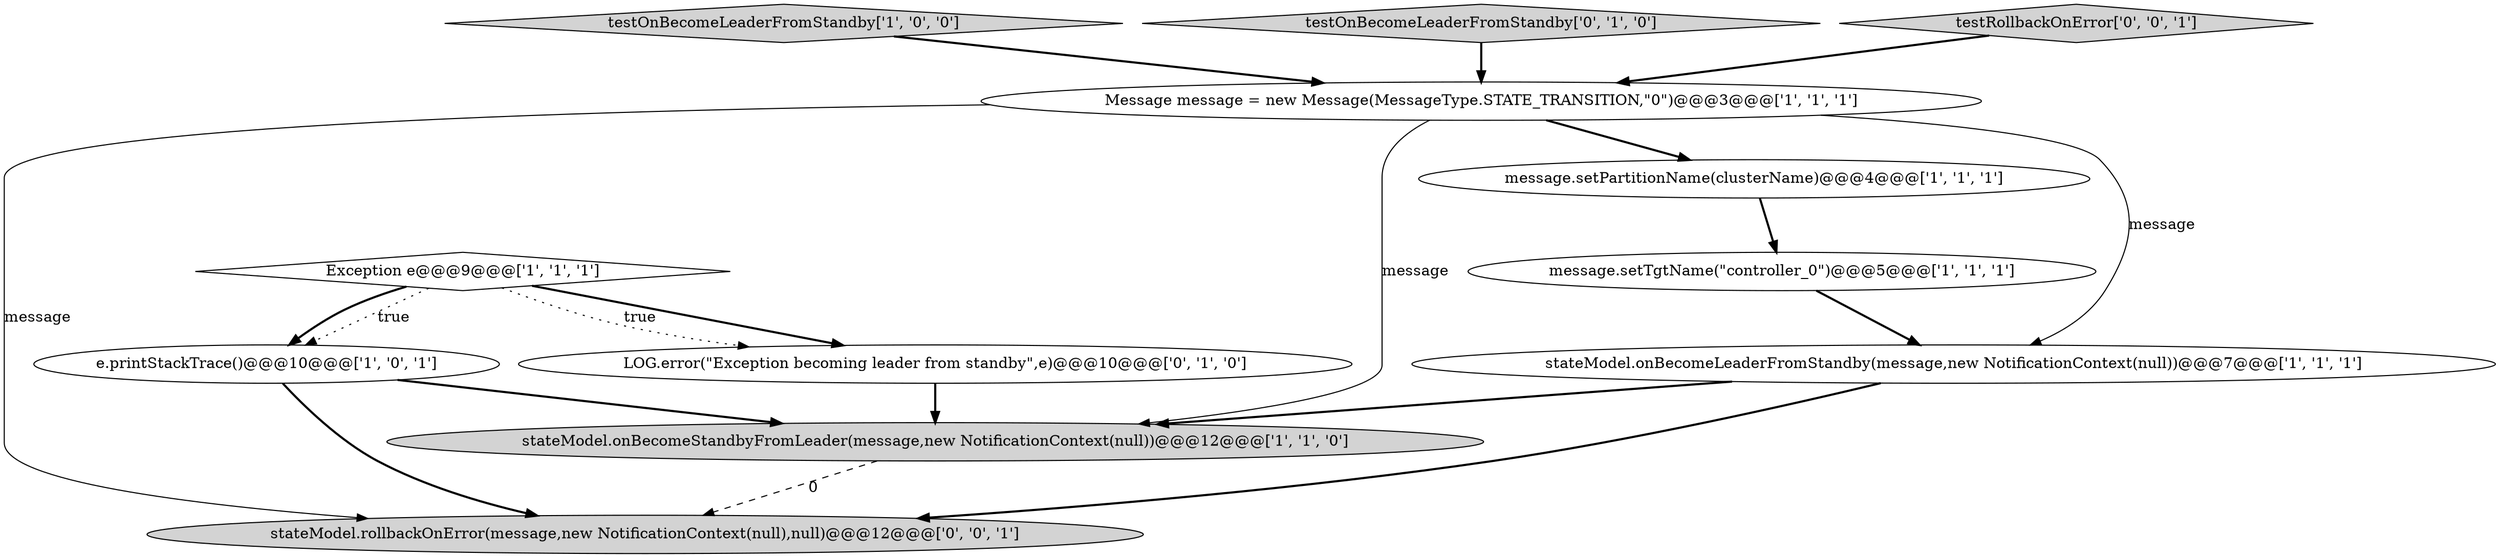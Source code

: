 digraph {
7 [style = filled, label = "message.setPartitionName(clusterName)@@@4@@@['1', '1', '1']", fillcolor = white, shape = ellipse image = "AAA0AAABBB1BBB"];
8 [style = filled, label = "LOG.error(\"Exception becoming leader from standby\",e)@@@10@@@['0', '1', '0']", fillcolor = white, shape = ellipse image = "AAA0AAABBB2BBB"];
11 [style = filled, label = "stateModel.rollbackOnError(message,new NotificationContext(null),null)@@@12@@@['0', '0', '1']", fillcolor = lightgray, shape = ellipse image = "AAA0AAABBB3BBB"];
1 [style = filled, label = "e.printStackTrace()@@@10@@@['1', '0', '1']", fillcolor = white, shape = ellipse image = "AAA0AAABBB1BBB"];
6 [style = filled, label = "testOnBecomeLeaderFromStandby['1', '0', '0']", fillcolor = lightgray, shape = diamond image = "AAA0AAABBB1BBB"];
4 [style = filled, label = "stateModel.onBecomeStandbyFromLeader(message,new NotificationContext(null))@@@12@@@['1', '1', '0']", fillcolor = lightgray, shape = ellipse image = "AAA0AAABBB1BBB"];
0 [style = filled, label = "Exception e@@@9@@@['1', '1', '1']", fillcolor = white, shape = diamond image = "AAA0AAABBB1BBB"];
5 [style = filled, label = "stateModel.onBecomeLeaderFromStandby(message,new NotificationContext(null))@@@7@@@['1', '1', '1']", fillcolor = white, shape = ellipse image = "AAA0AAABBB1BBB"];
2 [style = filled, label = "message.setTgtName(\"controller_0\")@@@5@@@['1', '1', '1']", fillcolor = white, shape = ellipse image = "AAA0AAABBB1BBB"];
9 [style = filled, label = "testOnBecomeLeaderFromStandby['0', '1', '0']", fillcolor = lightgray, shape = diamond image = "AAA0AAABBB2BBB"];
10 [style = filled, label = "testRollbackOnError['0', '0', '1']", fillcolor = lightgray, shape = diamond image = "AAA0AAABBB3BBB"];
3 [style = filled, label = "Message message = new Message(MessageType.STATE_TRANSITION,\"0\")@@@3@@@['1', '1', '1']", fillcolor = white, shape = ellipse image = "AAA0AAABBB1BBB"];
0->8 [style = dotted, label="true"];
9->3 [style = bold, label=""];
6->3 [style = bold, label=""];
10->3 [style = bold, label=""];
1->4 [style = bold, label=""];
5->11 [style = bold, label=""];
3->11 [style = solid, label="message"];
3->4 [style = solid, label="message"];
8->4 [style = bold, label=""];
4->11 [style = dashed, label="0"];
3->7 [style = bold, label=""];
7->2 [style = bold, label=""];
0->1 [style = bold, label=""];
3->5 [style = solid, label="message"];
5->4 [style = bold, label=""];
1->11 [style = bold, label=""];
2->5 [style = bold, label=""];
0->1 [style = dotted, label="true"];
0->8 [style = bold, label=""];
}
